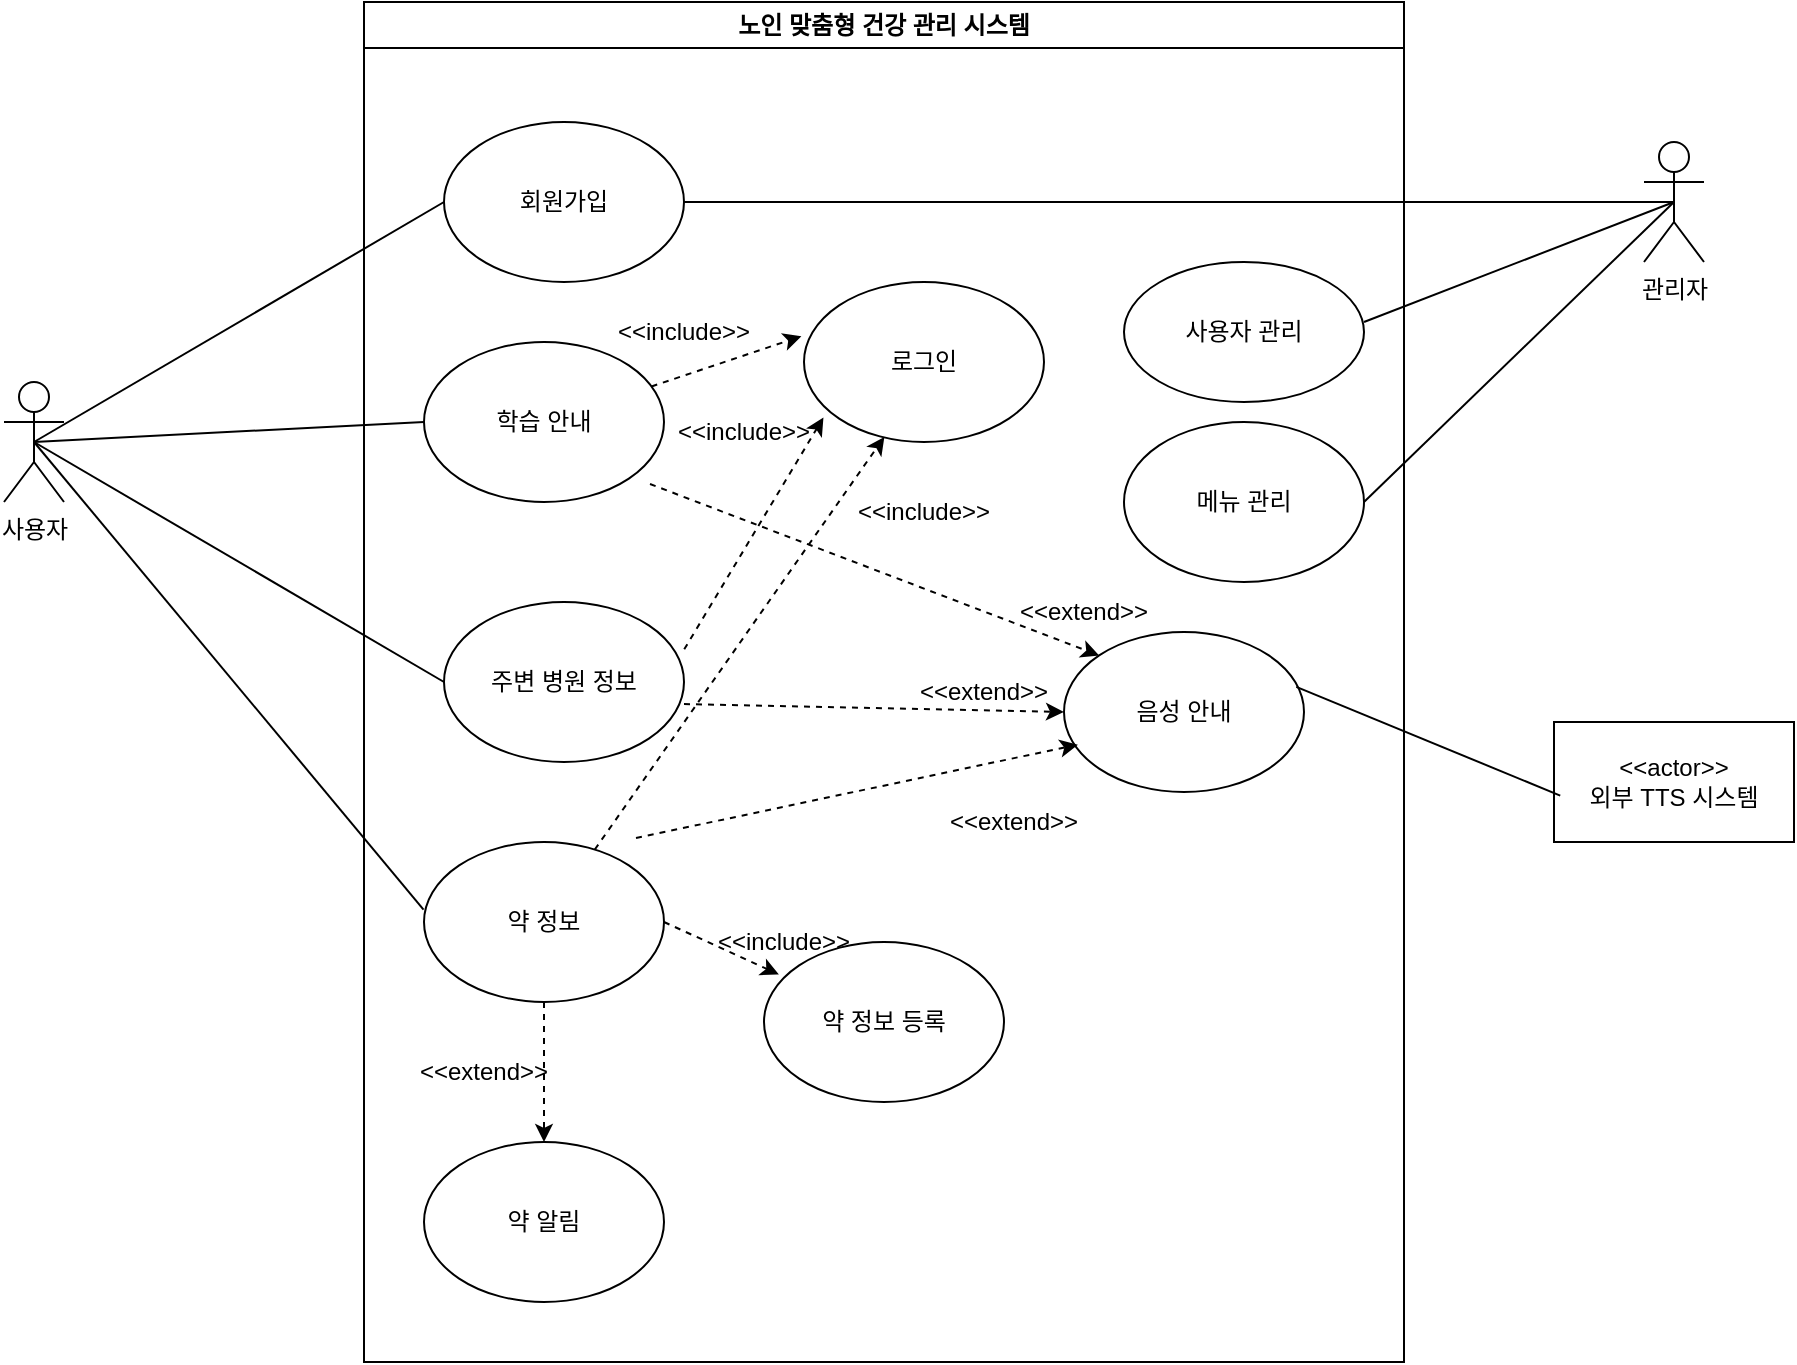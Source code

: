 <mxfile version="26.2.9">
  <diagram name="Page-1" id="WYiLv4jmbkYMUt4aH29a">
    <mxGraphModel dx="2210" dy="708" grid="1" gridSize="10" guides="1" tooltips="1" connect="1" arrows="1" fold="1" page="1" pageScale="1" pageWidth="850" pageHeight="1100" math="0" shadow="0">
      <root>
        <mxCell id="0" />
        <mxCell id="1" parent="0" />
        <mxCell id="agWAGZ31P35PROJ5reOC-2" value="노인 맞춤형 건강 관리 시스템" style="swimlane;whiteSpace=wrap;html=1;" vertex="1" parent="1">
          <mxGeometry x="10" y="140" width="520" height="680" as="geometry" />
        </mxCell>
        <mxCell id="agWAGZ31P35PROJ5reOC-9" value="회원가입" style="ellipse;whiteSpace=wrap;html=1;" vertex="1" parent="agWAGZ31P35PROJ5reOC-2">
          <mxGeometry x="40" y="60" width="120" height="80" as="geometry" />
        </mxCell>
        <mxCell id="agWAGZ31P35PROJ5reOC-16" value="사용자 관리" style="ellipse;whiteSpace=wrap;html=1;" vertex="1" parent="agWAGZ31P35PROJ5reOC-2">
          <mxGeometry x="380" y="130" width="120" height="70" as="geometry" />
        </mxCell>
        <mxCell id="agWAGZ31P35PROJ5reOC-15" value="음성 안내" style="ellipse;whiteSpace=wrap;html=1;" vertex="1" parent="agWAGZ31P35PROJ5reOC-2">
          <mxGeometry x="350" y="315" width="120" height="80" as="geometry" />
        </mxCell>
        <mxCell id="agWAGZ31P35PROJ5reOC-17" value="학습 안내" style="ellipse;whiteSpace=wrap;html=1;" vertex="1" parent="agWAGZ31P35PROJ5reOC-2">
          <mxGeometry x="30" y="170" width="120" height="80" as="geometry" />
        </mxCell>
        <mxCell id="agWAGZ31P35PROJ5reOC-14" value="로그인" style="ellipse;whiteSpace=wrap;html=1;" vertex="1" parent="agWAGZ31P35PROJ5reOC-2">
          <mxGeometry x="220" y="140" width="120" height="80" as="geometry" />
        </mxCell>
        <mxCell id="agWAGZ31P35PROJ5reOC-13" value="주변 병원 정보" style="ellipse;whiteSpace=wrap;html=1;" vertex="1" parent="agWAGZ31P35PROJ5reOC-2">
          <mxGeometry x="40" y="300" width="120" height="80" as="geometry" />
        </mxCell>
        <mxCell id="agWAGZ31P35PROJ5reOC-12" value="약 정보 등록" style="ellipse;whiteSpace=wrap;html=1;" vertex="1" parent="agWAGZ31P35PROJ5reOC-2">
          <mxGeometry x="200" y="470" width="120" height="80" as="geometry" />
        </mxCell>
        <mxCell id="agWAGZ31P35PROJ5reOC-11" value="약 알림" style="ellipse;whiteSpace=wrap;html=1;" vertex="1" parent="agWAGZ31P35PROJ5reOC-2">
          <mxGeometry x="30" y="570" width="120" height="80" as="geometry" />
        </mxCell>
        <mxCell id="agWAGZ31P35PROJ5reOC-10" value="약 정보" style="ellipse;whiteSpace=wrap;html=1;" vertex="1" parent="agWAGZ31P35PROJ5reOC-2">
          <mxGeometry x="30" y="420" width="120" height="80" as="geometry" />
        </mxCell>
        <mxCell id="agWAGZ31P35PROJ5reOC-33" value="" style="endArrow=classic;html=1;rounded=0;exitX=1;exitY=0.5;exitDx=0;exitDy=0;strokeColor=default;curved=0;dashed=1;entryX=0.062;entryY=0.203;entryDx=0;entryDy=0;entryPerimeter=0;" edge="1" parent="agWAGZ31P35PROJ5reOC-2" source="agWAGZ31P35PROJ5reOC-10" target="agWAGZ31P35PROJ5reOC-12">
          <mxGeometry width="50" height="50" relative="1" as="geometry">
            <mxPoint x="210" y="390" as="sourcePoint" />
            <mxPoint x="260" y="340" as="targetPoint" />
          </mxGeometry>
        </mxCell>
        <mxCell id="agWAGZ31P35PROJ5reOC-34" value="&amp;lt;&amp;lt;include&amp;gt;&amp;gt;" style="text;html=1;align=center;verticalAlign=middle;whiteSpace=wrap;rounded=0;" vertex="1" parent="agWAGZ31P35PROJ5reOC-2">
          <mxGeometry x="180" y="455" width="60" height="30" as="geometry" />
        </mxCell>
        <mxCell id="agWAGZ31P35PROJ5reOC-40" value="" style="endArrow=classic;html=1;rounded=0;entryX=0.5;entryY=0;entryDx=0;entryDy=0;dashed=1;" edge="1" parent="agWAGZ31P35PROJ5reOC-2" source="agWAGZ31P35PROJ5reOC-10" target="agWAGZ31P35PROJ5reOC-11">
          <mxGeometry width="50" height="50" relative="1" as="geometry">
            <mxPoint x="100" y="370" as="sourcePoint" />
            <mxPoint x="150" y="320" as="targetPoint" />
          </mxGeometry>
        </mxCell>
        <mxCell id="agWAGZ31P35PROJ5reOC-41" value="&amp;lt;&amp;lt;extend&amp;gt;&amp;gt;" style="text;html=1;align=center;verticalAlign=middle;whiteSpace=wrap;rounded=0;" vertex="1" parent="agWAGZ31P35PROJ5reOC-2">
          <mxGeometry x="30" y="520" width="60" height="30" as="geometry" />
        </mxCell>
        <mxCell id="agWAGZ31P35PROJ5reOC-43" value="" style="endArrow=classic;html=1;rounded=0;strokeColor=default;curved=0;dashed=1;entryX=-0.011;entryY=0.339;entryDx=0;entryDy=0;entryPerimeter=0;" edge="1" parent="agWAGZ31P35PROJ5reOC-2" source="agWAGZ31P35PROJ5reOC-17" target="agWAGZ31P35PROJ5reOC-14">
          <mxGeometry width="50" height="50" relative="1" as="geometry">
            <mxPoint x="163" y="210" as="sourcePoint" />
            <mxPoint x="220" y="290" as="targetPoint" />
            <Array as="points" />
          </mxGeometry>
        </mxCell>
        <mxCell id="agWAGZ31P35PROJ5reOC-44" value="" style="endArrow=classic;html=1;rounded=0;strokeColor=default;curved=0;dashed=1;entryX=0.081;entryY=0.847;entryDx=0;entryDy=0;entryPerimeter=0;exitX=1.001;exitY=0.296;exitDx=0;exitDy=0;exitPerimeter=0;" edge="1" parent="agWAGZ31P35PROJ5reOC-2" source="agWAGZ31P35PROJ5reOC-13" target="agWAGZ31P35PROJ5reOC-14">
          <mxGeometry width="50" height="50" relative="1" as="geometry">
            <mxPoint x="160" y="563" as="sourcePoint" />
            <mxPoint x="216" y="610" as="targetPoint" />
          </mxGeometry>
        </mxCell>
        <mxCell id="agWAGZ31P35PROJ5reOC-45" value="" style="endArrow=classic;html=1;rounded=0;strokeColor=default;curved=0;dashed=1;entryX=0.335;entryY=0.968;entryDx=0;entryDy=0;entryPerimeter=0;" edge="1" parent="agWAGZ31P35PROJ5reOC-2" source="agWAGZ31P35PROJ5reOC-10" target="agWAGZ31P35PROJ5reOC-14">
          <mxGeometry width="50" height="50" relative="1" as="geometry">
            <mxPoint x="140" y="430" as="sourcePoint" />
            <mxPoint x="210" y="409" as="targetPoint" />
          </mxGeometry>
        </mxCell>
        <mxCell id="agWAGZ31P35PROJ5reOC-47" value="" style="endArrow=classic;html=1;rounded=0;strokeColor=default;curved=0;dashed=1;entryX=0;entryY=0.5;entryDx=0;entryDy=0;" edge="1" parent="agWAGZ31P35PROJ5reOC-2" target="agWAGZ31P35PROJ5reOC-15">
          <mxGeometry width="50" height="50" relative="1" as="geometry">
            <mxPoint x="160" y="351" as="sourcePoint" />
            <mxPoint x="294" y="230" as="targetPoint" />
          </mxGeometry>
        </mxCell>
        <mxCell id="agWAGZ31P35PROJ5reOC-48" value="" style="endArrow=classic;html=1;rounded=0;strokeColor=default;curved=0;dashed=1;entryX=0;entryY=0;entryDx=0;entryDy=0;" edge="1" parent="agWAGZ31P35PROJ5reOC-2" target="agWAGZ31P35PROJ5reOC-15">
          <mxGeometry width="50" height="50" relative="1" as="geometry">
            <mxPoint x="143" y="241" as="sourcePoint" />
            <mxPoint x="277" y="120" as="targetPoint" />
          </mxGeometry>
        </mxCell>
        <mxCell id="agWAGZ31P35PROJ5reOC-49" value="&amp;lt;&amp;lt;include&amp;gt;&amp;gt;" style="text;html=1;align=center;verticalAlign=middle;whiteSpace=wrap;rounded=0;" vertex="1" parent="agWAGZ31P35PROJ5reOC-2">
          <mxGeometry x="130" y="150" width="60" height="30" as="geometry" />
        </mxCell>
        <mxCell id="agWAGZ31P35PROJ5reOC-51" value="&amp;lt;&amp;lt;include&amp;gt;&amp;gt;" style="text;html=1;align=center;verticalAlign=middle;whiteSpace=wrap;rounded=0;" vertex="1" parent="agWAGZ31P35PROJ5reOC-2">
          <mxGeometry x="250" y="240" width="60" height="30" as="geometry" />
        </mxCell>
        <mxCell id="agWAGZ31P35PROJ5reOC-50" value="&amp;lt;&amp;lt;include&amp;gt;&amp;gt;" style="text;html=1;align=center;verticalAlign=middle;whiteSpace=wrap;rounded=0;" vertex="1" parent="agWAGZ31P35PROJ5reOC-2">
          <mxGeometry x="160" y="200" width="60" height="30" as="geometry" />
        </mxCell>
        <mxCell id="agWAGZ31P35PROJ5reOC-58" value="&amp;lt;&amp;lt;extend&amp;gt;&amp;gt;" style="text;html=1;align=center;verticalAlign=middle;whiteSpace=wrap;rounded=0;" vertex="1" parent="agWAGZ31P35PROJ5reOC-2">
          <mxGeometry x="295" y="395" width="60" height="30" as="geometry" />
        </mxCell>
        <mxCell id="agWAGZ31P35PROJ5reOC-57" value="&amp;lt;&amp;lt;extend&amp;gt;&amp;gt;" style="text;html=1;align=center;verticalAlign=middle;whiteSpace=wrap;rounded=0;" vertex="1" parent="agWAGZ31P35PROJ5reOC-2">
          <mxGeometry x="280" y="330" width="60" height="30" as="geometry" />
        </mxCell>
        <mxCell id="agWAGZ31P35PROJ5reOC-56" value="&amp;lt;&amp;lt;extend&amp;gt;&amp;gt;" style="text;html=1;align=center;verticalAlign=middle;whiteSpace=wrap;rounded=0;" vertex="1" parent="agWAGZ31P35PROJ5reOC-2">
          <mxGeometry x="330" y="290" width="60" height="30" as="geometry" />
        </mxCell>
        <mxCell id="agWAGZ31P35PROJ5reOC-62" value="메뉴 관리" style="ellipse;whiteSpace=wrap;html=1;" vertex="1" parent="agWAGZ31P35PROJ5reOC-2">
          <mxGeometry x="380" y="210" width="120" height="80" as="geometry" />
        </mxCell>
        <mxCell id="agWAGZ31P35PROJ5reOC-4" value="관리자" style="shape=umlActor;verticalLabelPosition=bottom;verticalAlign=top;html=1;outlineConnect=0;" vertex="1" parent="1">
          <mxGeometry x="650" y="210" width="30" height="60" as="geometry" />
        </mxCell>
        <mxCell id="agWAGZ31P35PROJ5reOC-8" value="&amp;lt;&amp;lt;actor&amp;gt;&amp;gt;&lt;div&gt;외부 TTS 시스템&lt;/div&gt;" style="rounded=0;whiteSpace=wrap;html=1;" vertex="1" parent="1">
          <mxGeometry x="605" y="500" width="120" height="60" as="geometry" />
        </mxCell>
        <mxCell id="agWAGZ31P35PROJ5reOC-3" value="사용자" style="shape=umlActor;verticalLabelPosition=bottom;verticalAlign=top;html=1;outlineConnect=0;" vertex="1" parent="1">
          <mxGeometry x="-170" y="330" width="30" height="60" as="geometry" />
        </mxCell>
        <mxCell id="agWAGZ31P35PROJ5reOC-25" value="" style="endArrow=none;html=1;rounded=0;entryX=0;entryY=0.5;entryDx=0;entryDy=0;exitX=0.5;exitY=0.5;exitDx=0;exitDy=0;exitPerimeter=0;" edge="1" parent="1" source="agWAGZ31P35PROJ5reOC-3" target="agWAGZ31P35PROJ5reOC-9">
          <mxGeometry width="50" height="50" relative="1" as="geometry">
            <mxPoint x="10" y="170" as="sourcePoint" />
            <mxPoint x="60" y="120" as="targetPoint" />
          </mxGeometry>
        </mxCell>
        <mxCell id="agWAGZ31P35PROJ5reOC-28" value="" style="endArrow=none;html=1;rounded=0;exitX=0.5;exitY=0.5;exitDx=0;exitDy=0;exitPerimeter=0;entryX=0;entryY=0.5;entryDx=0;entryDy=0;" edge="1" parent="1" source="agWAGZ31P35PROJ5reOC-3" target="agWAGZ31P35PROJ5reOC-13">
          <mxGeometry width="50" height="50" relative="1" as="geometry">
            <mxPoint x="60" y="560" as="sourcePoint" />
            <mxPoint x="110" y="510" as="targetPoint" />
          </mxGeometry>
        </mxCell>
        <mxCell id="agWAGZ31P35PROJ5reOC-27" value="" style="endArrow=none;html=1;rounded=0;exitX=0.5;exitY=0.5;exitDx=0;exitDy=0;exitPerimeter=0;entryX=-0.002;entryY=0.422;entryDx=0;entryDy=0;entryPerimeter=0;" edge="1" parent="1" source="agWAGZ31P35PROJ5reOC-3" target="agWAGZ31P35PROJ5reOC-10">
          <mxGeometry width="50" height="50" relative="1" as="geometry">
            <mxPoint x="60" y="440" as="sourcePoint" />
            <mxPoint x="110" y="390" as="targetPoint" />
          </mxGeometry>
        </mxCell>
        <mxCell id="agWAGZ31P35PROJ5reOC-46" value="" style="endArrow=classic;html=1;rounded=0;strokeColor=default;curved=0;dashed=1;entryX=0.058;entryY=0.704;entryDx=0;entryDy=0;entryPerimeter=0;" edge="1" parent="1" target="agWAGZ31P35PROJ5reOC-15">
          <mxGeometry width="50" height="50" relative="1" as="geometry">
            <mxPoint x="146" y="558" as="sourcePoint" />
            <mxPoint x="280" y="437" as="targetPoint" />
          </mxGeometry>
        </mxCell>
        <mxCell id="agWAGZ31P35PROJ5reOC-59" value="" style="endArrow=none;html=1;rounded=0;entryX=0.5;entryY=0.5;entryDx=0;entryDy=0;entryPerimeter=0;" edge="1" parent="1" target="agWAGZ31P35PROJ5reOC-4">
          <mxGeometry width="50" height="50" relative="1" as="geometry">
            <mxPoint x="510" y="300" as="sourcePoint" />
            <mxPoint x="560" y="250" as="targetPoint" />
          </mxGeometry>
        </mxCell>
        <mxCell id="agWAGZ31P35PROJ5reOC-60" value="" style="endArrow=none;html=1;rounded=0;entryX=0.026;entryY=0.613;entryDx=0;entryDy=0;entryPerimeter=0;exitX=0.968;exitY=0.343;exitDx=0;exitDy=0;exitPerimeter=0;" edge="1" parent="1" source="agWAGZ31P35PROJ5reOC-15" target="agWAGZ31P35PROJ5reOC-8">
          <mxGeometry width="50" height="50" relative="1" as="geometry">
            <mxPoint x="470" y="500" as="sourcePoint" />
            <mxPoint x="520" y="450" as="targetPoint" />
          </mxGeometry>
        </mxCell>
        <mxCell id="agWAGZ31P35PROJ5reOC-26" value="" style="endArrow=none;html=1;rounded=0;exitX=0.5;exitY=0.5;exitDx=0;exitDy=0;exitPerimeter=0;entryX=0;entryY=0.5;entryDx=0;entryDy=0;" edge="1" parent="1" source="agWAGZ31P35PROJ5reOC-3" target="agWAGZ31P35PROJ5reOC-17">
          <mxGeometry width="50" height="50" relative="1" as="geometry">
            <mxPoint x="-90" y="250" as="sourcePoint" />
            <mxPoint x="50" y="340" as="targetPoint" />
          </mxGeometry>
        </mxCell>
        <mxCell id="agWAGZ31P35PROJ5reOC-61" value="" style="endArrow=none;html=1;rounded=0;entryX=0.5;entryY=0.5;entryDx=0;entryDy=0;entryPerimeter=0;exitX=1;exitY=0.5;exitDx=0;exitDy=0;" edge="1" parent="1" source="agWAGZ31P35PROJ5reOC-9" target="agWAGZ31P35PROJ5reOC-4">
          <mxGeometry width="50" height="50" relative="1" as="geometry">
            <mxPoint x="170" y="240" as="sourcePoint" />
            <mxPoint x="220" y="190" as="targetPoint" />
          </mxGeometry>
        </mxCell>
        <mxCell id="agWAGZ31P35PROJ5reOC-63" value="" style="endArrow=none;html=1;rounded=0;entryX=0.5;entryY=0.5;entryDx=0;entryDy=0;entryPerimeter=0;exitX=1;exitY=0.5;exitDx=0;exitDy=0;" edge="1" parent="1" source="agWAGZ31P35PROJ5reOC-62" target="agWAGZ31P35PROJ5reOC-4">
          <mxGeometry width="50" height="50" relative="1" as="geometry">
            <mxPoint x="510" y="385" as="sourcePoint" />
            <mxPoint x="560" y="335" as="targetPoint" />
          </mxGeometry>
        </mxCell>
      </root>
    </mxGraphModel>
  </diagram>
</mxfile>
